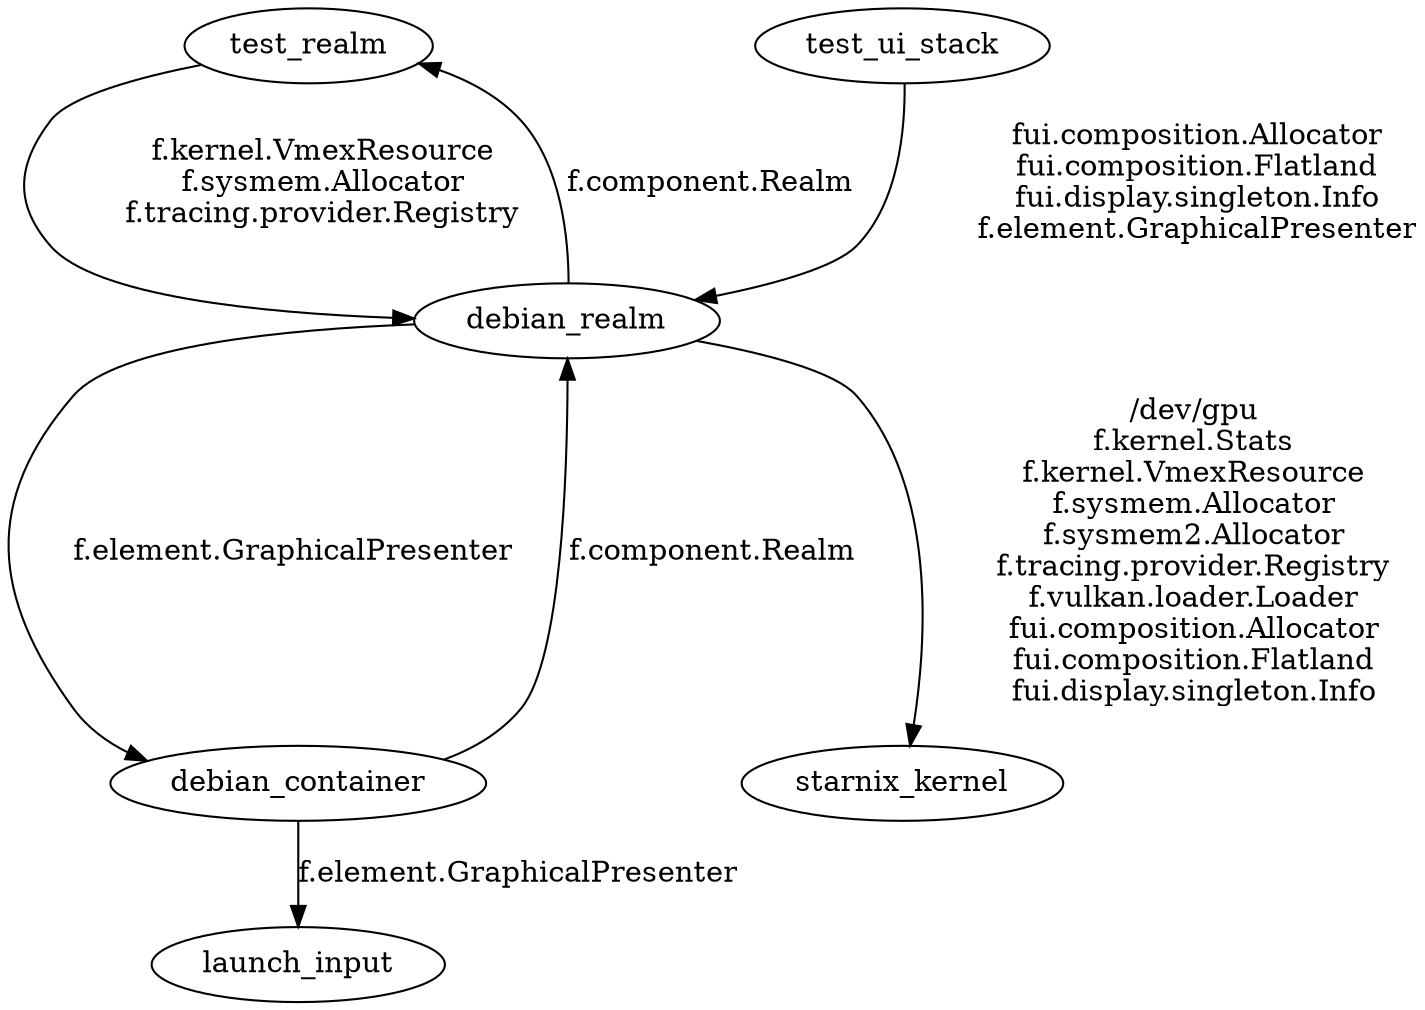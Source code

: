 digraph {
  stylesheet = "/frameworks/g3doc/includes/graphviz-style.css"
  test_realm -> debian_realm [
    label="\
        f.kernel.VmexResource\n\
        f.sysmem.Allocator\n\
        f.tracing.provider.Registry"
  ]
  test_ui_stack -> debian_realm [
    label="\
        fui.composition.Allocator\n\
        fui.composition.Flatland\n\
        fui.display.singleton.Info\n\
        f.element.GraphicalPresenter"
  ]
  debian_realm -> test_realm        [label="f.component.Realm"]
  debian_container -> debian_realm  [label="f.component.Realm"]
  debian_realm -> starnix_kernel [
    label="\
        /dev/gpu\n\
        f.kernel.Stats\n\
        f.kernel.VmexResource\n\
        f.sysmem.Allocator\n\
        f.sysmem2.Allocator\n\
        f.tracing.provider.Registry\n\
        f.vulkan.loader.Loader\n\
        fui.composition.Allocator\n\
        fui.composition.Flatland\n\
        fui.display.singleton.Info"
  ]
  debian_realm -> debian_container  [label="f.element.GraphicalPresenter"]
  debian_container -> launch_input  [label="f.element.GraphicalPresenter"]
}